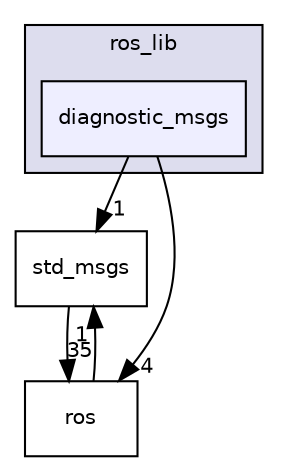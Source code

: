 digraph "diagnostic_msgs" {
  compound=true
  node [ fontsize="10", fontname="Helvetica"];
  edge [ labelfontsize="10", labelfontname="Helvetica"];
  subgraph clusterdir_90717b3c677f611b706863d5c86b90c7 {
    graph [ bgcolor="#ddddee", pencolor="black", label="ros_lib" fontname="Helvetica", fontsize="10", URL="dir_90717b3c677f611b706863d5c86b90c7.html"]
  dir_9e4932354310e6c5336a4f244da3ebfa [shape=box, label="diagnostic_msgs", style="filled", fillcolor="#eeeeff", pencolor="black", URL="dir_9e4932354310e6c5336a4f244da3ebfa.html"];
  }
  dir_f2816c854eb78437876b58f76ed52aaa [shape=box label="std_msgs" URL="dir_f2816c854eb78437876b58f76ed52aaa.html"];
  dir_74fd674bff593b67d15dde07bcd4f8f8 [shape=box label="ros" URL="dir_74fd674bff593b67d15dde07bcd4f8f8.html"];
  dir_f2816c854eb78437876b58f76ed52aaa->dir_74fd674bff593b67d15dde07bcd4f8f8 [headlabel="35", labeldistance=1.5 headhref="dir_000012_000025.html"];
  dir_9e4932354310e6c5336a4f244da3ebfa->dir_f2816c854eb78437876b58f76ed52aaa [headlabel="1", labeldistance=1.5 headhref="dir_000023_000012.html"];
  dir_9e4932354310e6c5336a4f244da3ebfa->dir_74fd674bff593b67d15dde07bcd4f8f8 [headlabel="4", labeldistance=1.5 headhref="dir_000023_000025.html"];
  dir_74fd674bff593b67d15dde07bcd4f8f8->dir_f2816c854eb78437876b58f76ed52aaa [headlabel="1", labeldistance=1.5 headhref="dir_000025_000012.html"];
}

